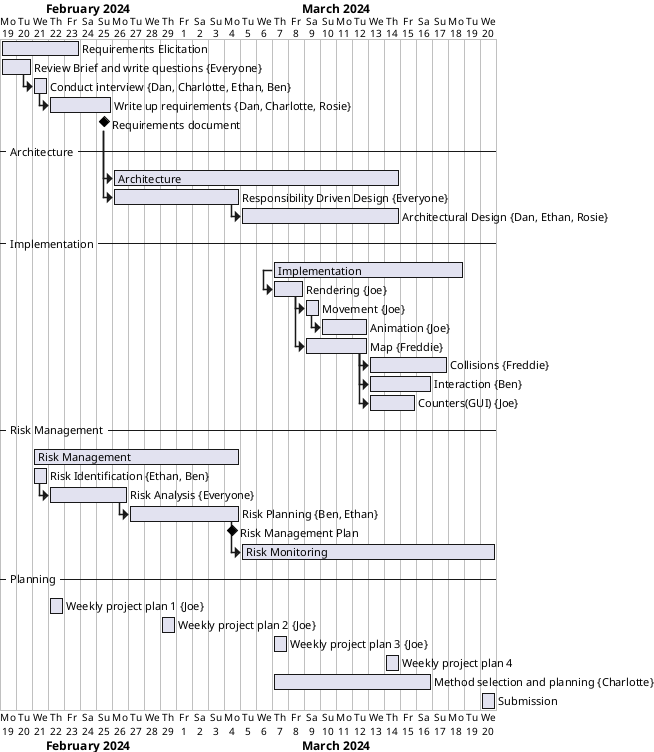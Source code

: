 @startgantt
hide resources footbox
Project starts 2024-02-19 

[Requirements Elicitation] starts 2024-02-19 
[Requirements Elicitation] requires 5 days
[Review Brief and write questions] on {Everyone} requires 2 days 
then [Conduct interview] on {Dan, Charlotte, Ethan, Ben} requires 1 day
then [Write up requirements] on {Dan, Charlotte, Rosie} requires 4 days
[Requirements document] happens at [Write up requirements]'s end
--Architecture--
[Architecture] starts at [Requirements document]'s end
[Architecture] requires 18 days
[Responsibility Driven Design] on {Everyone} requires 8 days
[Responsibility Driven Design] starts at [Requirements document]'s end
[Architectural Design] on {Dan, Ethan, Rosie} requires 10 days
[Architectural Design] starts at [Responsibility Driven Design]'s end
--Implementation--
[Implementation] starts on 2024-03-07
[Implementation] requires 12 days
[Rendering] on {Joe} requires 2 days
[Movement] on {Joe} requires 1 days
[Animation] on {Joe} requires 3 days
[Map] on {Freddie} requires 4 days
[Collisions] on {Freddie} requires 5 days
[Interaction] on {Ben} requires 4 days
[Counters(GUI)] on {Joe} requires 3 days
[Rendering] starts at [Implementation]'s start
[Movement] starts at [Rendering]'s end
[Map] starts at [Rendering]'s end
[Animation] starts at [Movement]'s end
[Interaction] starts at [Map]'s end
[Counters(GUI)] starts at [Map]'s end
[Collisions] starts at [Map]'s end
--Risk Management--
[Risk Management] requires 13 days
[Risk Management] starts on 2024-02-21
[Risk Identification] on {Ethan, Ben} requires 1 day
[Risk Identification] starts on 2024-02-21
[Risk Analysis] on {Everyone} starts at [Risk Identification]'s end
[Risk Analysis] requires 5 days
[Risk Planning] starts at [Risk Analysis]'s end
[Risk Planning] on {Ben, Ethan} requires 7 days
[Risk Management Plan] happens at [Risk Planning]'s end
[Risk Monitoring] starts at [Risk Planning]'s end
[Risk Monitoring] ends on 2024-03-20

--Planning--
[Weekly project plan 1] on {Joe} starts on 2024-02-22
[Weekly project plan 2] on {Joe} starts on 2024-02-29
[Weekly project plan 3] on {Joe} starts on 2024-03-07
[Weekly project plan 4] starts on 2024-03-14
[Method selection and planning] on {Charlotte} starts on 2024-03-07
[Method selection and planning] requires 10 days

[Submission] starts on 2024-03-20
@endgantt